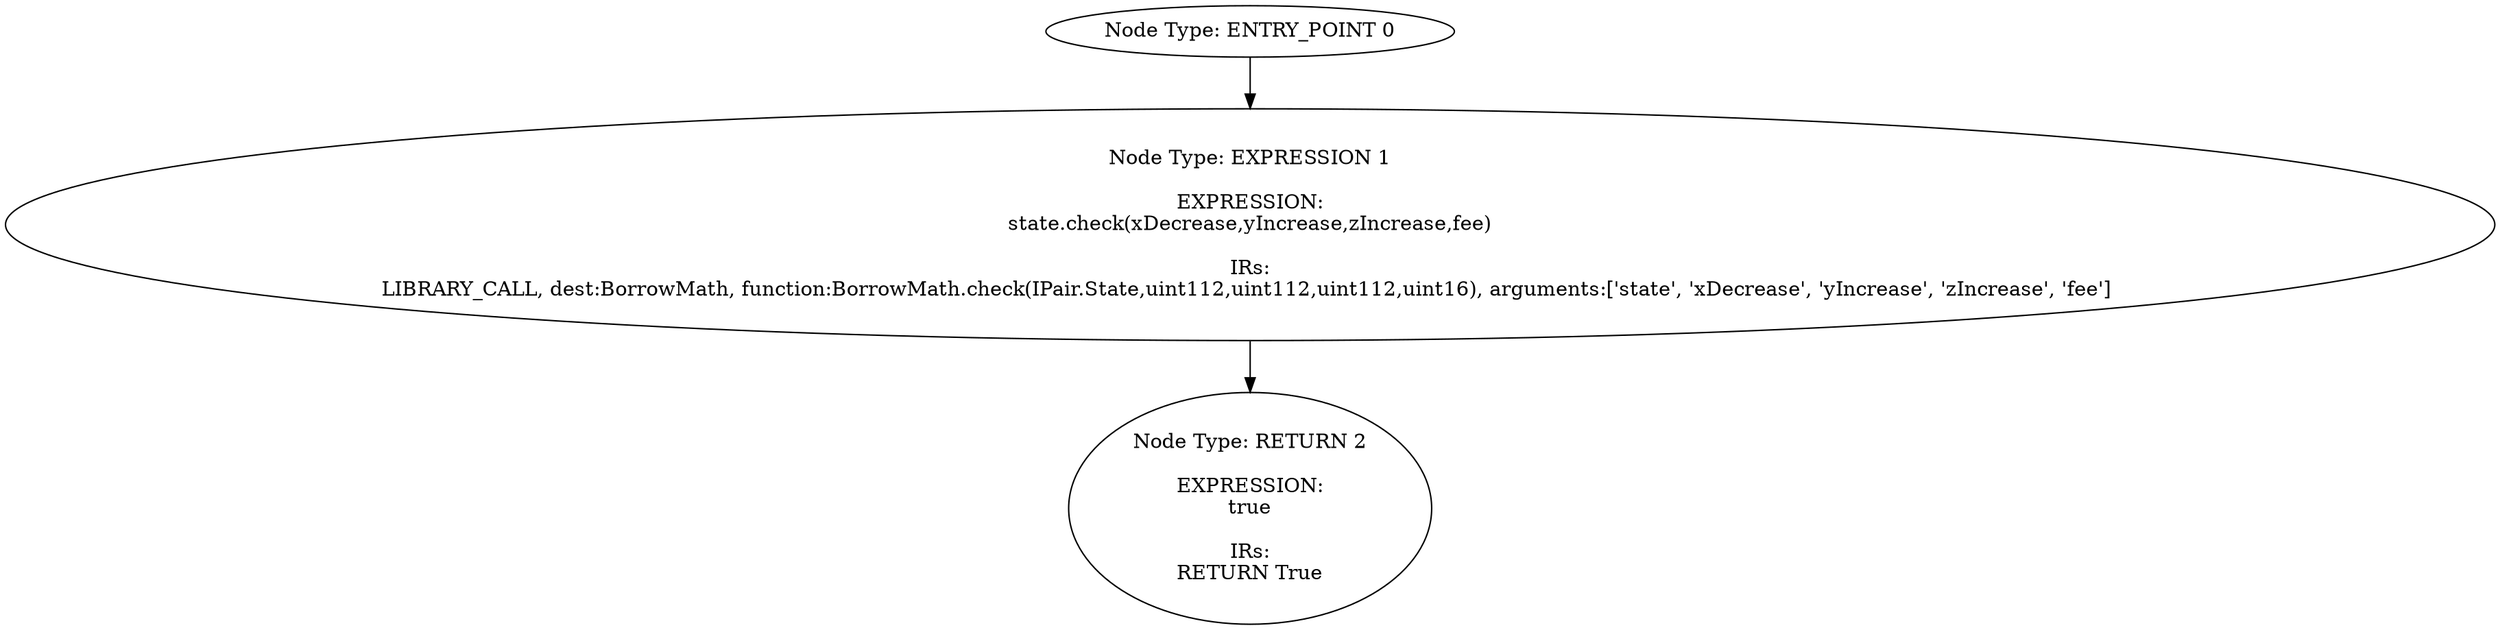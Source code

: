 digraph{
0[label="Node Type: ENTRY_POINT 0
"];
0->1;
1[label="Node Type: EXPRESSION 1

EXPRESSION:
state.check(xDecrease,yIncrease,zIncrease,fee)

IRs:
LIBRARY_CALL, dest:BorrowMath, function:BorrowMath.check(IPair.State,uint112,uint112,uint112,uint16), arguments:['state', 'xDecrease', 'yIncrease', 'zIncrease', 'fee'] "];
1->2;
2[label="Node Type: RETURN 2

EXPRESSION:
true

IRs:
RETURN True"];
}
